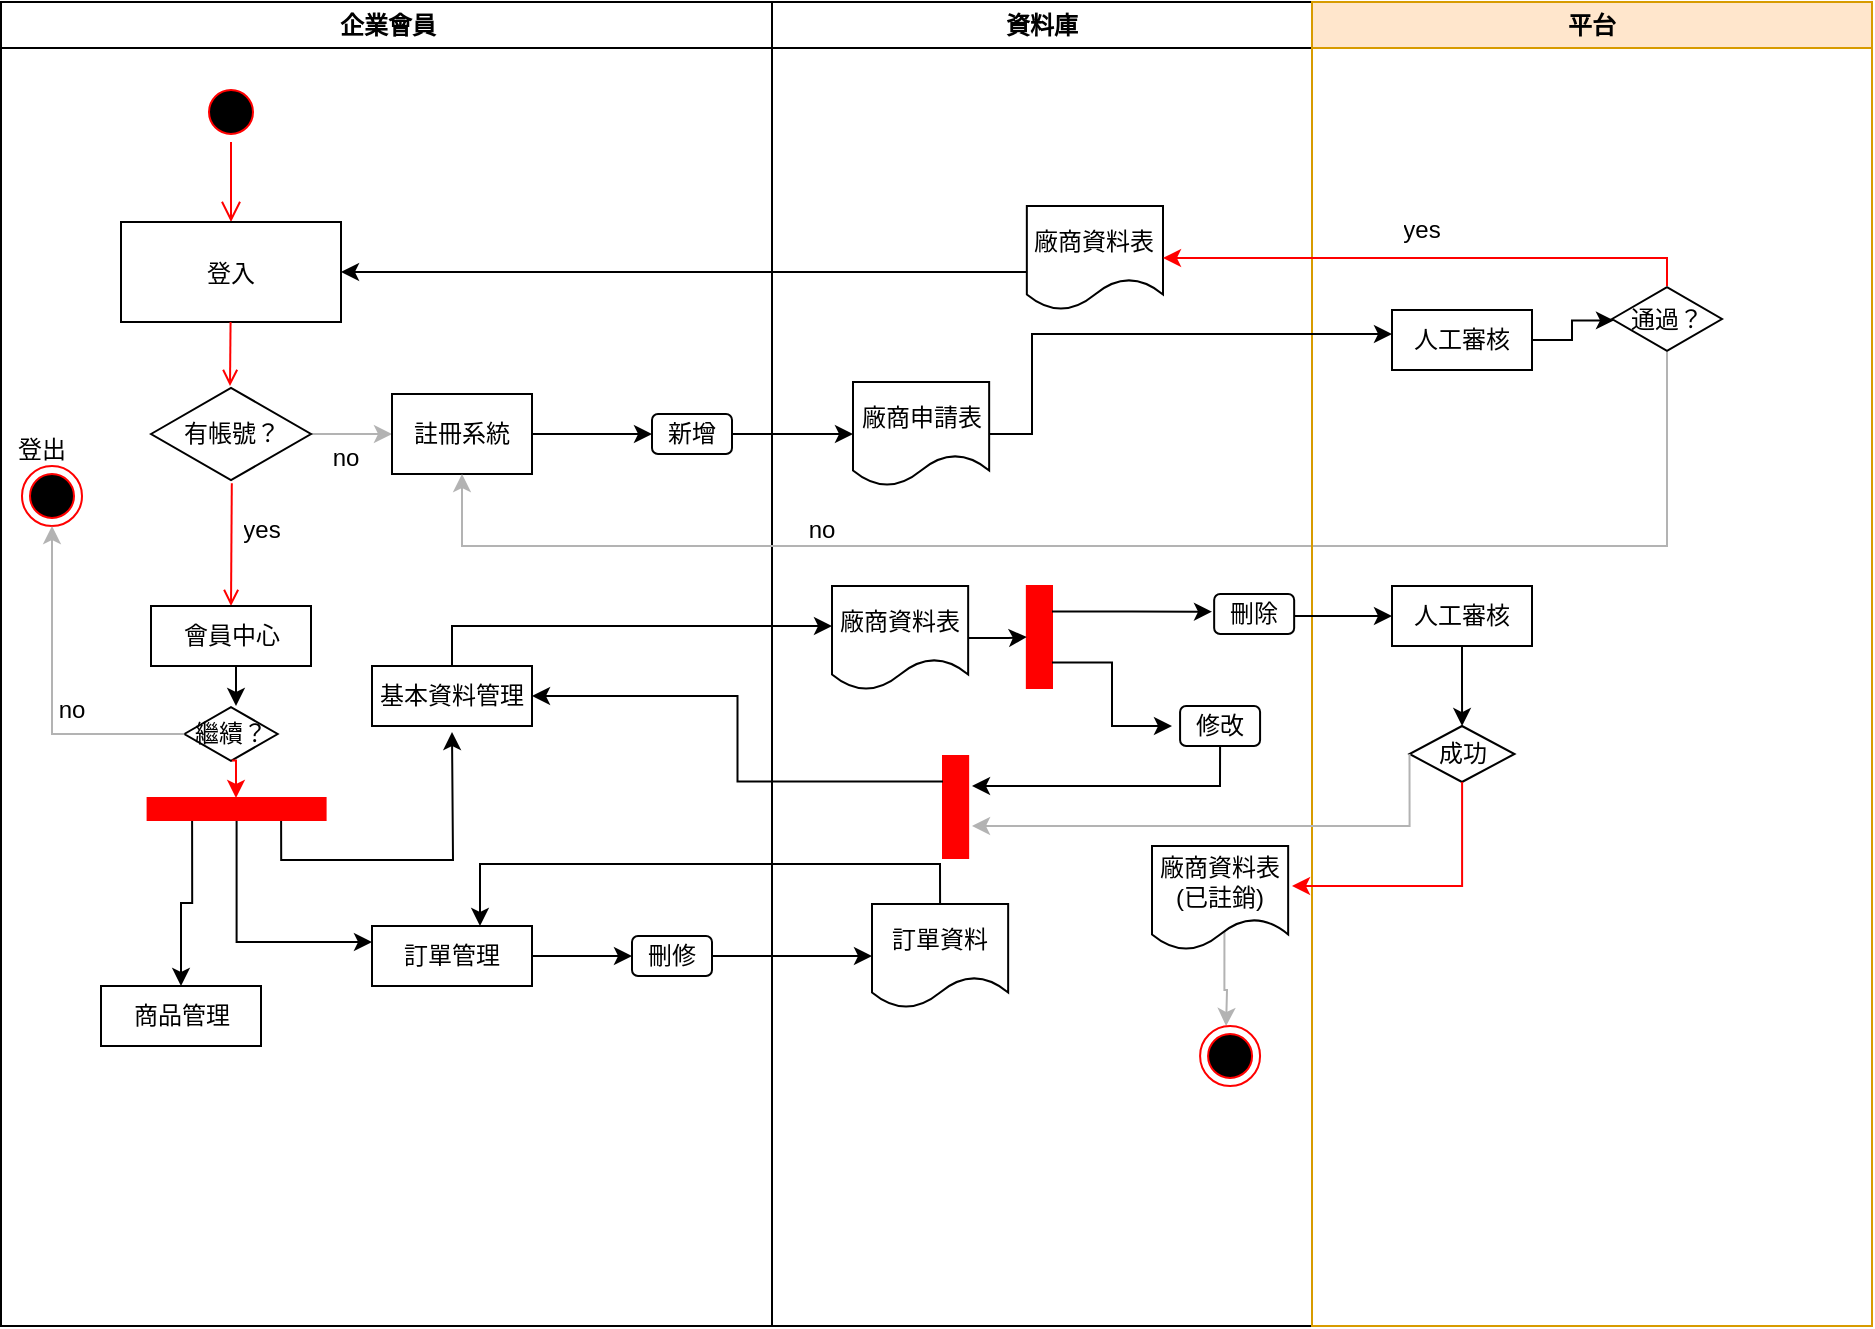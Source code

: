 <mxfile version="14.8.1" type="github" pages="2">
  <diagram name="Page-1" id="e7e014a7-5840-1c2e-5031-d8a46d1fe8dd">
    <mxGraphModel dx="777" dy="578" grid="1" gridSize="10" guides="1" tooltips="1" connect="1" arrows="1" fold="1" page="1" pageScale="1" pageWidth="1169" pageHeight="826" background="none" math="0" shadow="0">
      <root>
        <mxCell id="0" />
        <mxCell id="1" parent="0" />
        <mxCell id="2" value="企業會員" style="swimlane;whiteSpace=wrap" parent="1" vertex="1">
          <mxGeometry x="164.5" y="128" width="385.5" height="662" as="geometry" />
        </mxCell>
        <mxCell id="5" value="" style="ellipse;shape=startState;fillColor=#000000;strokeColor=#ff0000;" parent="2" vertex="1">
          <mxGeometry x="100" y="40" width="30" height="30" as="geometry" />
        </mxCell>
        <mxCell id="6" value="" style="edgeStyle=elbowEdgeStyle;elbow=horizontal;verticalAlign=bottom;endArrow=open;endSize=8;strokeColor=#FF0000;endFill=1;rounded=0" parent="2" source="5" target="7" edge="1">
          <mxGeometry x="100" y="40" as="geometry">
            <mxPoint x="115" y="110" as="targetPoint" />
          </mxGeometry>
        </mxCell>
        <mxCell id="7" value="登入" style="" parent="2" vertex="1">
          <mxGeometry x="60" y="110" width="110" height="50" as="geometry" />
        </mxCell>
        <mxCell id="9" value="" style="endArrow=open;strokeColor=#FF0000;endFill=1;rounded=0" parent="2" source="7" edge="1">
          <mxGeometry relative="1" as="geometry">
            <mxPoint x="114.5" y="192" as="targetPoint" />
          </mxGeometry>
        </mxCell>
        <mxCell id="11" value="" style="endArrow=open;strokeColor=#FF0000;endFill=1;rounded=0;exitX=0.505;exitY=1.012;exitDx=0;exitDy=0;exitPerimeter=0;entryX=0.5;entryY=0;entryDx=0;entryDy=0;" parent="2" source="Wlnk1DyzsGyQfmctNri--41" target="Wlnk1DyzsGyQfmctNri--110" edge="1">
          <mxGeometry relative="1" as="geometry">
            <mxPoint x="115" y="270" as="sourcePoint" />
            <mxPoint x="115.091" y="325.0" as="targetPoint" />
          </mxGeometry>
        </mxCell>
        <mxCell id="Wlnk1DyzsGyQfmctNri--54" value="" style="edgeStyle=orthogonalEdgeStyle;rounded=0;orthogonalLoop=1;jettySize=auto;html=1;strokeColor=#B3B3B3;" parent="2" source="Wlnk1DyzsGyQfmctNri--41" target="Wlnk1DyzsGyQfmctNri--52" edge="1">
          <mxGeometry relative="1" as="geometry" />
        </mxCell>
        <mxCell id="Wlnk1DyzsGyQfmctNri--41" value="有帳號？" style="html=1;whiteSpace=wrap;aspect=fixed;shape=isoRectangle;" parent="2" vertex="1">
          <mxGeometry x="75" y="192" width="80" height="48" as="geometry" />
        </mxCell>
        <UserObject label="no" placeholders="1" name="Variable" id="Wlnk1DyzsGyQfmctNri--49">
          <mxCell style="text;html=1;strokeColor=none;fillColor=none;align=center;verticalAlign=middle;whiteSpace=wrap;overflow=hidden;" parent="2" vertex="1">
            <mxGeometry x="157" y="216" width="30" height="24" as="geometry" />
          </mxCell>
        </UserObject>
        <mxCell id="Wlnk1DyzsGyQfmctNri--52" value="註冊系統" style="rounded=0;whiteSpace=wrap;html=1;" parent="2" vertex="1">
          <mxGeometry x="195.5" y="196" width="70" height="40" as="geometry" />
        </mxCell>
        <mxCell id="Wlnk1DyzsGyQfmctNri--110" value="會員中心" style="rounded=0;whiteSpace=wrap;html=1;" parent="2" vertex="1">
          <mxGeometry x="75" y="302" width="80" height="30" as="geometry" />
        </mxCell>
        <UserObject label="yes" placeholders="1" name="Variable" id="Wlnk1DyzsGyQfmctNri--107">
          <mxCell style="text;html=1;strokeColor=none;fillColor=none;align=center;verticalAlign=middle;whiteSpace=wrap;overflow=hidden;" parent="2" vertex="1">
            <mxGeometry x="115.5" y="252" width="30" height="24" as="geometry" />
          </mxCell>
        </UserObject>
        <mxCell id="Wlnk1DyzsGyQfmctNri--120" value="基本資料管理" style="rounded=0;whiteSpace=wrap;html=1;" parent="2" vertex="1">
          <mxGeometry x="185.5" y="332" width="80" height="30" as="geometry" />
        </mxCell>
        <mxCell id="Wlnk1DyzsGyQfmctNri--122" value="商品管理" style="rounded=0;whiteSpace=wrap;html=1;" parent="2" vertex="1">
          <mxGeometry x="50.0" y="492" width="80" height="30" as="geometry" />
        </mxCell>
        <UserObject label="登出" placeholders="1" name="Variable" id="Wlnk1DyzsGyQfmctNri--126">
          <mxCell style="text;html=1;strokeColor=none;fillColor=none;align=center;verticalAlign=middle;whiteSpace=wrap;overflow=hidden;" parent="2" vertex="1">
            <mxGeometry x="5.5" y="212" width="30" height="24" as="geometry" />
          </mxCell>
        </UserObject>
        <mxCell id="Wlnk1DyzsGyQfmctNri--121" value="訂單管理" style="rounded=0;whiteSpace=wrap;html=1;" parent="2" vertex="1">
          <mxGeometry x="185.5" y="462" width="80" height="30" as="geometry" />
        </mxCell>
        <mxCell id="Wlnk1DyzsGyQfmctNri--127" value="繼續？" style="html=1;whiteSpace=wrap;aspect=fixed;shape=isoRectangle;" parent="2" vertex="1">
          <mxGeometry x="91.66" y="352" width="46.67" height="28" as="geometry" />
        </mxCell>
        <UserObject label="no" placeholders="1" name="Variable" id="Wlnk1DyzsGyQfmctNri--131">
          <mxCell style="text;html=1;strokeColor=none;fillColor=none;align=center;verticalAlign=middle;whiteSpace=wrap;overflow=hidden;" parent="2" vertex="1">
            <mxGeometry x="20" y="342" width="30" height="24" as="geometry" />
          </mxCell>
        </UserObject>
        <mxCell id="Wlnk1DyzsGyQfmctNri--128" value="" style="edgeStyle=orthogonalEdgeStyle;rounded=0;orthogonalLoop=1;jettySize=auto;html=1;" parent="2" source="Wlnk1DyzsGyQfmctNri--110" edge="1">
          <mxGeometry relative="1" as="geometry">
            <mxPoint x="117.5" y="352" as="targetPoint" />
            <Array as="points">
              <mxPoint x="117.5" y="342" />
            </Array>
          </mxGeometry>
        </mxCell>
        <mxCell id="tgVnPNI4uBaY5m6D6lXT-44" style="edgeStyle=orthogonalEdgeStyle;rounded=0;orthogonalLoop=1;jettySize=auto;html=1;exitX=0.5;exitY=0;exitDx=0;exitDy=0;" edge="1" parent="2" source="Wlnk1DyzsGyQfmctNri--120">
          <mxGeometry relative="1" as="geometry">
            <mxPoint x="415.5" y="312" as="targetPoint" />
            <Array as="points">
              <mxPoint x="226" y="312" />
              <mxPoint x="284" y="312" />
            </Array>
          </mxGeometry>
        </mxCell>
        <mxCell id="k1zmmnMi6JdyLgyqYY6V-65" value="刪修" style="rounded=1;whiteSpace=wrap;html=1;" vertex="1" parent="2">
          <mxGeometry x="315.5" y="467" width="40" height="20" as="geometry" />
        </mxCell>
        <mxCell id="k1zmmnMi6JdyLgyqYY6V-67" value="新增" style="rounded=1;whiteSpace=wrap;html=1;" vertex="1" parent="2">
          <mxGeometry x="325.5" y="206" width="40" height="20" as="geometry" />
        </mxCell>
        <mxCell id="3" value="資料庫" style="swimlane;whiteSpace=wrap" parent="1" vertex="1">
          <mxGeometry x="550" y="128" width="270" height="662" as="geometry" />
        </mxCell>
        <mxCell id="Wlnk1DyzsGyQfmctNri--55" value="廠商申請表" style="shape=document;whiteSpace=wrap;html=1;boundedLbl=1;rounded=0;" parent="3" vertex="1">
          <mxGeometry x="40.5" y="190" width="68.08" height="52" as="geometry" />
        </mxCell>
        <mxCell id="Wlnk1DyzsGyQfmctNri--64" value="廠商資料表" style="shape=document;whiteSpace=wrap;html=1;boundedLbl=1;rounded=0;" parent="3" vertex="1">
          <mxGeometry x="127.42" y="102" width="68.08" height="52" as="geometry" />
        </mxCell>
        <mxCell id="tgVnPNI4uBaY5m6D6lXT-91" value="廠商資料表" style="shape=document;whiteSpace=wrap;html=1;boundedLbl=1;rounded=0;" vertex="1" parent="3">
          <mxGeometry x="30.0" y="292" width="68.08" height="52" as="geometry" />
        </mxCell>
        <mxCell id="k1zmmnMi6JdyLgyqYY6V-61" value="" style="edgeStyle=orthogonalEdgeStyle;rounded=0;orthogonalLoop=1;jettySize=auto;html=1;strokeColor=#B3B3B3;exitX=0.532;exitY=0.814;exitDx=0;exitDy=0;exitPerimeter=0;" edge="1" parent="3" source="tgVnPNI4uBaY5m6D6lXT-94">
          <mxGeometry relative="1" as="geometry">
            <mxPoint x="222.1" y="474" as="sourcePoint" />
            <mxPoint x="227.04" y="512" as="targetPoint" />
          </mxGeometry>
        </mxCell>
        <mxCell id="tgVnPNI4uBaY5m6D6lXT-94" value="廠商資料表&lt;br&gt;(已註銷)" style="shape=document;whiteSpace=wrap;html=1;boundedLbl=1;rounded=0;" vertex="1" parent="3">
          <mxGeometry x="190.0" y="422" width="68.08" height="52" as="geometry" />
        </mxCell>
        <mxCell id="tgVnPNI4uBaY5m6D6lXT-96" value="" style="whiteSpace=wrap;strokeColor=#FF0000;fillColor=#FF0000;rotation=0;" vertex="1" parent="3">
          <mxGeometry x="127.42" y="292" width="12.58" height="51" as="geometry" />
        </mxCell>
        <mxCell id="tgVnPNI4uBaY5m6D6lXT-95" style="edgeStyle=orthogonalEdgeStyle;rounded=0;orthogonalLoop=1;jettySize=auto;html=1;entryX=0;entryY=0.5;entryDx=0;entryDy=0;" edge="1" parent="3" source="tgVnPNI4uBaY5m6D6lXT-91" target="tgVnPNI4uBaY5m6D6lXT-96">
          <mxGeometry relative="1" as="geometry">
            <mxPoint x="120" y="318" as="targetPoint" />
          </mxGeometry>
        </mxCell>
        <mxCell id="tgVnPNI4uBaY5m6D6lXT-108" value="修改" style="rounded=1;whiteSpace=wrap;html=1;" vertex="1" parent="3">
          <mxGeometry x="204.04" y="352" width="40" height="20" as="geometry" />
        </mxCell>
        <mxCell id="tgVnPNI4uBaY5m6D6lXT-109" value="刪除" style="rounded=1;whiteSpace=wrap;html=1;" vertex="1" parent="3">
          <mxGeometry x="221.08" y="296" width="40" height="20" as="geometry" />
        </mxCell>
        <mxCell id="k1zmmnMi6JdyLgyqYY6V-55" value="" style="whiteSpace=wrap;strokeColor=#FF0000;fillColor=#FF0000;rotation=0;" vertex="1" parent="3">
          <mxGeometry x="85.5" y="377" width="12.58" height="51" as="geometry" />
        </mxCell>
        <mxCell id="k1zmmnMi6JdyLgyqYY6V-59" value="" style="ellipse;shape=endState;fillColor=#000000;strokeColor=#ff0000" vertex="1" parent="3">
          <mxGeometry x="214.04" y="512" width="30" height="30" as="geometry" />
        </mxCell>
        <mxCell id="k1zmmnMi6JdyLgyqYY6V-63" value="訂單資料" style="shape=document;whiteSpace=wrap;html=1;boundedLbl=1;rounded=0;" vertex="1" parent="3">
          <mxGeometry x="50.0" y="451" width="68.08" height="52" as="geometry" />
        </mxCell>
        <mxCell id="Wlnk1DyzsGyQfmctNri--56" value="" style="edgeStyle=orthogonalEdgeStyle;rounded=0;orthogonalLoop=1;jettySize=auto;html=1;" parent="1" source="Wlnk1DyzsGyQfmctNri--52" edge="1">
          <mxGeometry relative="1" as="geometry">
            <mxPoint x="490" y="344" as="targetPoint" />
          </mxGeometry>
        </mxCell>
        <mxCell id="Wlnk1DyzsGyQfmctNri--69" style="edgeStyle=orthogonalEdgeStyle;rounded=0;orthogonalLoop=1;jettySize=auto;html=1;entryX=1;entryY=0.5;entryDx=0;entryDy=0;" parent="1" source="Wlnk1DyzsGyQfmctNri--64" target="7" edge="1">
          <mxGeometry relative="1" as="geometry">
            <Array as="points">
              <mxPoint x="520" y="263" />
              <mxPoint x="520" y="263" />
            </Array>
          </mxGeometry>
        </mxCell>
        <mxCell id="Wlnk1DyzsGyQfmctNri--70" style="edgeStyle=orthogonalEdgeStyle;rounded=0;orthogonalLoop=1;jettySize=auto;html=1;entryX=0.5;entryY=1;entryDx=0;entryDy=0;strokeColor=#B3B3B3;" parent="1" source="Wlnk1DyzsGyQfmctNri--67" target="Wlnk1DyzsGyQfmctNri--52" edge="1">
          <mxGeometry relative="1" as="geometry">
            <mxPoint x="510" y="410" as="targetPoint" />
            <Array as="points">
              <mxPoint x="998" y="400" />
              <mxPoint x="395" y="400" />
            </Array>
          </mxGeometry>
        </mxCell>
        <UserObject label="no" placeholders="1" name="Variable" id="Wlnk1DyzsGyQfmctNri--106">
          <mxCell style="text;html=1;strokeColor=none;fillColor=none;align=center;verticalAlign=middle;whiteSpace=wrap;overflow=hidden;" parent="1" vertex="1">
            <mxGeometry x="560" y="380" width="30" height="24" as="geometry" />
          </mxCell>
        </UserObject>
        <mxCell id="Wlnk1DyzsGyQfmctNri--115" style="edgeStyle=orthogonalEdgeStyle;rounded=0;orthogonalLoop=1;jettySize=auto;html=1;exitX=1;exitY=0.75;exitDx=0;exitDy=0;entryX=0.5;entryY=0;entryDx=0;entryDy=0;" parent="1" source="34" target="Wlnk1DyzsGyQfmctNri--122" edge="1">
          <mxGeometry relative="1" as="geometry">
            <mxPoint x="220" y="567" as="targetPoint" />
          </mxGeometry>
        </mxCell>
        <mxCell id="Wlnk1DyzsGyQfmctNri--116" style="edgeStyle=orthogonalEdgeStyle;rounded=0;orthogonalLoop=1;jettySize=auto;html=1;exitX=1;exitY=0.5;exitDx=0;exitDy=0;entryX=0;entryY=0.25;entryDx=0;entryDy=0;" parent="1" source="34" target="Wlnk1DyzsGyQfmctNri--121" edge="1">
          <mxGeometry relative="1" as="geometry">
            <mxPoint x="282.076" y="587" as="targetPoint" />
            <Array as="points">
              <mxPoint x="282" y="598" />
              <mxPoint x="350" y="598" />
            </Array>
          </mxGeometry>
        </mxCell>
        <mxCell id="Wlnk1DyzsGyQfmctNri--118" style="edgeStyle=orthogonalEdgeStyle;rounded=0;orthogonalLoop=1;jettySize=auto;html=1;exitX=1;exitY=0.25;exitDx=0;exitDy=0;" parent="1" source="34" edge="1">
          <mxGeometry relative="1" as="geometry">
            <mxPoint x="390" y="493" as="targetPoint" />
          </mxGeometry>
        </mxCell>
        <mxCell id="34" value="" style="whiteSpace=wrap;strokeColor=#FF0000;fillColor=#FF0000;rotation=90;" parent="1" vertex="1">
          <mxGeometry x="276.8" y="487" width="11" height="89" as="geometry" />
        </mxCell>
        <mxCell id="Wlnk1DyzsGyQfmctNri--124" value="" style="ellipse;shape=endState;fillColor=#000000;strokeColor=#ff0000" parent="1" vertex="1">
          <mxGeometry x="175" y="360" width="30" height="30" as="geometry" />
        </mxCell>
        <mxCell id="Wlnk1DyzsGyQfmctNri--129" value="" style="edgeStyle=orthogonalEdgeStyle;rounded=0;orthogonalLoop=1;jettySize=auto;html=1;strokeColor=#FF0000;exitX=0.51;exitY=0.972;exitDx=0;exitDy=0;exitPerimeter=0;" parent="1" source="Wlnk1DyzsGyQfmctNri--127" edge="1">
          <mxGeometry relative="1" as="geometry">
            <mxPoint x="282" y="526" as="targetPoint" />
            <Array as="points">
              <mxPoint x="282" y="507" />
            </Array>
          </mxGeometry>
        </mxCell>
        <mxCell id="Wlnk1DyzsGyQfmctNri--130" style="edgeStyle=orthogonalEdgeStyle;rounded=0;orthogonalLoop=1;jettySize=auto;html=1;entryX=0.5;entryY=1;entryDx=0;entryDy=0;strokeColor=#B3B3B3;" parent="1" source="Wlnk1DyzsGyQfmctNri--127" target="Wlnk1DyzsGyQfmctNri--124" edge="1">
          <mxGeometry relative="1" as="geometry" />
        </mxCell>
        <mxCell id="Wlnk1DyzsGyQfmctNri--170" value="平台" style="swimlane;whiteSpace=wrap;fillColor=#ffe6cc;strokeColor=#d79b00;" parent="1" vertex="1">
          <mxGeometry x="820" y="128" width="280" height="662" as="geometry" />
        </mxCell>
        <mxCell id="Wlnk1DyzsGyQfmctNri--67" value="通過？" style="html=1;whiteSpace=wrap;aspect=fixed;shape=isoRectangle;" parent="Wlnk1DyzsGyQfmctNri--170" vertex="1">
          <mxGeometry x="150" y="142" width="55" height="33" as="geometry" />
        </mxCell>
        <mxCell id="tgVnPNI4uBaY5m6D6lXT-37" style="edgeStyle=orthogonalEdgeStyle;rounded=0;orthogonalLoop=1;jettySize=auto;html=1;entryX=0.018;entryY=0.521;entryDx=0;entryDy=0;entryPerimeter=0;" edge="1" parent="Wlnk1DyzsGyQfmctNri--170" source="tgVnPNI4uBaY5m6D6lXT-36" target="Wlnk1DyzsGyQfmctNri--67">
          <mxGeometry relative="1" as="geometry" />
        </mxCell>
        <mxCell id="tgVnPNI4uBaY5m6D6lXT-36" value="人工審核" style="rounded=0;whiteSpace=wrap;html=1;" vertex="1" parent="Wlnk1DyzsGyQfmctNri--170">
          <mxGeometry x="40" y="154" width="70" height="30" as="geometry" />
        </mxCell>
        <UserObject label="yes" placeholders="1" name="Variable" id="Wlnk1DyzsGyQfmctNri--82">
          <mxCell style="text;html=1;strokeColor=none;fillColor=none;align=center;verticalAlign=middle;whiteSpace=wrap;overflow=hidden;" parent="Wlnk1DyzsGyQfmctNri--170" vertex="1">
            <mxGeometry x="40" y="102" width="30" height="24" as="geometry" />
          </mxCell>
        </UserObject>
        <mxCell id="k1zmmnMi6JdyLgyqYY6V-44" value="" style="edgeStyle=orthogonalEdgeStyle;rounded=0;orthogonalLoop=1;jettySize=auto;html=1;strokeColor=#000000;" edge="1" parent="Wlnk1DyzsGyQfmctNri--170" source="k1zmmnMi6JdyLgyqYY6V-35" target="k1zmmnMi6JdyLgyqYY6V-43">
          <mxGeometry relative="1" as="geometry" />
        </mxCell>
        <mxCell id="k1zmmnMi6JdyLgyqYY6V-35" value="人工審核" style="rounded=0;whiteSpace=wrap;html=1;" vertex="1" parent="Wlnk1DyzsGyQfmctNri--170">
          <mxGeometry x="40" y="292" width="70" height="30" as="geometry" />
        </mxCell>
        <mxCell id="k1zmmnMi6JdyLgyqYY6V-43" value="成功" style="rhombus;whiteSpace=wrap;html=1;rounded=0;" vertex="1" parent="Wlnk1DyzsGyQfmctNri--170">
          <mxGeometry x="48.75" y="362" width="52.5" height="28" as="geometry" />
        </mxCell>
        <mxCell id="Wlnk1DyzsGyQfmctNri--65" value="" style="edgeStyle=orthogonalEdgeStyle;rounded=0;orthogonalLoop=1;jettySize=auto;html=1;" parent="1" source="Wlnk1DyzsGyQfmctNri--55" edge="1">
          <mxGeometry relative="1" as="geometry">
            <mxPoint x="860" y="294" as="targetPoint" />
            <Array as="points">
              <mxPoint x="680" y="344" />
              <mxPoint x="680" y="294" />
            </Array>
          </mxGeometry>
        </mxCell>
        <mxCell id="Wlnk1DyzsGyQfmctNri--68" value="" style="edgeStyle=orthogonalEdgeStyle;rounded=0;orthogonalLoop=1;jettySize=auto;html=1;entryX=1;entryY=0.5;entryDx=0;entryDy=0;strokeColor=#FF0000;" parent="1" source="Wlnk1DyzsGyQfmctNri--67" target="Wlnk1DyzsGyQfmctNri--64" edge="1">
          <mxGeometry relative="1" as="geometry">
            <mxPoint x="613" y="270" as="targetPoint" />
            <Array as="points">
              <mxPoint x="998" y="256" />
            </Array>
          </mxGeometry>
        </mxCell>
        <mxCell id="tgVnPNI4uBaY5m6D6lXT-97" style="edgeStyle=orthogonalEdgeStyle;rounded=0;orthogonalLoop=1;jettySize=auto;html=1;exitX=1;exitY=0.75;exitDx=0;exitDy=0;strokeColor=#000000;" edge="1" parent="1" source="tgVnPNI4uBaY5m6D6lXT-96">
          <mxGeometry relative="1" as="geometry">
            <mxPoint x="750" y="490" as="targetPoint" />
            <Array as="points">
              <mxPoint x="720" y="458" />
              <mxPoint x="720" y="490" />
              <mxPoint x="750" y="490" />
            </Array>
          </mxGeometry>
        </mxCell>
        <mxCell id="tgVnPNI4uBaY5m6D6lXT-98" style="edgeStyle=orthogonalEdgeStyle;rounded=0;orthogonalLoop=1;jettySize=auto;html=1;exitX=1;exitY=0.25;exitDx=0;exitDy=0;strokeColor=#000000;" edge="1" parent="1" source="tgVnPNI4uBaY5m6D6lXT-96">
          <mxGeometry relative="1" as="geometry">
            <mxPoint x="770" y="432.857" as="targetPoint" />
          </mxGeometry>
        </mxCell>
        <mxCell id="k1zmmnMi6JdyLgyqYY6V-42" style="edgeStyle=orthogonalEdgeStyle;rounded=0;orthogonalLoop=1;jettySize=auto;html=1;exitX=0.5;exitY=1;exitDx=0;exitDy=0;strokeColor=#000000;" edge="1" parent="1" source="tgVnPNI4uBaY5m6D6lXT-108">
          <mxGeometry relative="1" as="geometry">
            <mxPoint x="650" y="520" as="targetPoint" />
            <Array as="points">
              <mxPoint x="774" y="520" />
            </Array>
          </mxGeometry>
        </mxCell>
        <mxCell id="k1zmmnMi6JdyLgyqYY6V-53" style="edgeStyle=orthogonalEdgeStyle;rounded=0;orthogonalLoop=1;jettySize=auto;html=1;strokeColor=#FF0000;" edge="1" parent="1" source="k1zmmnMi6JdyLgyqYY6V-43">
          <mxGeometry relative="1" as="geometry">
            <mxPoint x="810" y="570" as="targetPoint" />
            <Array as="points">
              <mxPoint x="895" y="570" />
              <mxPoint x="895" y="570" />
            </Array>
          </mxGeometry>
        </mxCell>
        <mxCell id="k1zmmnMi6JdyLgyqYY6V-54" style="edgeStyle=orthogonalEdgeStyle;rounded=0;orthogonalLoop=1;jettySize=auto;html=1;exitX=0;exitY=0.5;exitDx=0;exitDy=0;strokeColor=#B3B3B3;" edge="1" parent="1" source="k1zmmnMi6JdyLgyqYY6V-43">
          <mxGeometry relative="1" as="geometry">
            <mxPoint x="650" y="540" as="targetPoint" />
            <Array as="points">
              <mxPoint x="869" y="540" />
            </Array>
          </mxGeometry>
        </mxCell>
        <mxCell id="k1zmmnMi6JdyLgyqYY6V-57" style="edgeStyle=orthogonalEdgeStyle;rounded=0;orthogonalLoop=1;jettySize=auto;html=1;exitX=0;exitY=0.25;exitDx=0;exitDy=0;entryX=1;entryY=0.5;entryDx=0;entryDy=0;strokeColor=#000000;" edge="1" parent="1" source="k1zmmnMi6JdyLgyqYY6V-55" target="Wlnk1DyzsGyQfmctNri--120">
          <mxGeometry relative="1" as="geometry" />
        </mxCell>
        <mxCell id="k1zmmnMi6JdyLgyqYY6V-58" value="" style="edgeStyle=orthogonalEdgeStyle;rounded=0;orthogonalLoop=1;jettySize=auto;html=1;strokeColor=#000000;" edge="1" parent="1" source="tgVnPNI4uBaY5m6D6lXT-109" target="k1zmmnMi6JdyLgyqYY6V-35">
          <mxGeometry relative="1" as="geometry">
            <Array as="points">
              <mxPoint x="820" y="435" />
              <mxPoint x="820" y="435" />
            </Array>
          </mxGeometry>
        </mxCell>
        <mxCell id="k1zmmnMi6JdyLgyqYY6V-64" style="edgeStyle=orthogonalEdgeStyle;rounded=0;orthogonalLoop=1;jettySize=auto;html=1;" edge="1" parent="1" source="Wlnk1DyzsGyQfmctNri--121">
          <mxGeometry relative="1" as="geometry">
            <mxPoint x="480" y="605" as="targetPoint" />
          </mxGeometry>
        </mxCell>
        <mxCell id="k1zmmnMi6JdyLgyqYY6V-66" value="" style="edgeStyle=orthogonalEdgeStyle;rounded=0;orthogonalLoop=1;jettySize=auto;html=1;strokeColor=#000000;" edge="1" parent="1" source="k1zmmnMi6JdyLgyqYY6V-65" target="k1zmmnMi6JdyLgyqYY6V-63">
          <mxGeometry relative="1" as="geometry" />
        </mxCell>
        <mxCell id="k1zmmnMi6JdyLgyqYY6V-68" value="" style="edgeStyle=orthogonalEdgeStyle;rounded=0;orthogonalLoop=1;jettySize=auto;html=1;strokeColor=#000000;entryX=0;entryY=0.5;entryDx=0;entryDy=0;" edge="1" parent="1" source="k1zmmnMi6JdyLgyqYY6V-67" target="Wlnk1DyzsGyQfmctNri--55">
          <mxGeometry relative="1" as="geometry" />
        </mxCell>
        <mxCell id="k1zmmnMi6JdyLgyqYY6V-69" style="edgeStyle=orthogonalEdgeStyle;rounded=0;orthogonalLoop=1;jettySize=auto;html=1;exitX=0.5;exitY=0;exitDx=0;exitDy=0;strokeColor=#000000;entryX=0.675;entryY=0;entryDx=0;entryDy=0;entryPerimeter=0;" edge="1" parent="1" source="k1zmmnMi6JdyLgyqYY6V-63" target="Wlnk1DyzsGyQfmctNri--121">
          <mxGeometry relative="1" as="geometry">
            <mxPoint x="410" y="550" as="targetPoint" />
          </mxGeometry>
        </mxCell>
      </root>
    </mxGraphModel>
  </diagram>
  <diagram id="ljvhe8rJgVV9nau7u8wd" name="Page-2">
    <mxGraphModel dx="777" dy="578" grid="1" gridSize="10" guides="1" tooltips="1" connect="1" arrows="1" fold="1" page="1" pageScale="1" pageWidth="827" pageHeight="1169" math="0" shadow="0">
      <root>
        <mxCell id="XJFokynB_RMT-DKPA-r4-0" />
        <mxCell id="XJFokynB_RMT-DKPA-r4-1" parent="XJFokynB_RMT-DKPA-r4-0" />
      </root>
    </mxGraphModel>
  </diagram>
</mxfile>
